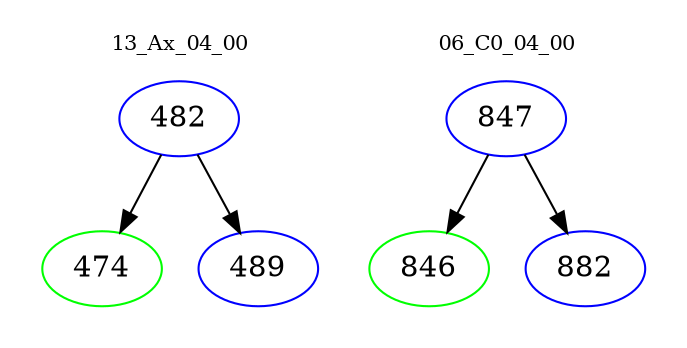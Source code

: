 digraph{
subgraph cluster_0 {
color = white
label = "13_Ax_04_00";
fontsize=10;
T0_482 [label="482", color="blue"]
T0_482 -> T0_474 [color="black"]
T0_474 [label="474", color="green"]
T0_482 -> T0_489 [color="black"]
T0_489 [label="489", color="blue"]
}
subgraph cluster_1 {
color = white
label = "06_C0_04_00";
fontsize=10;
T1_847 [label="847", color="blue"]
T1_847 -> T1_846 [color="black"]
T1_846 [label="846", color="green"]
T1_847 -> T1_882 [color="black"]
T1_882 [label="882", color="blue"]
}
}
